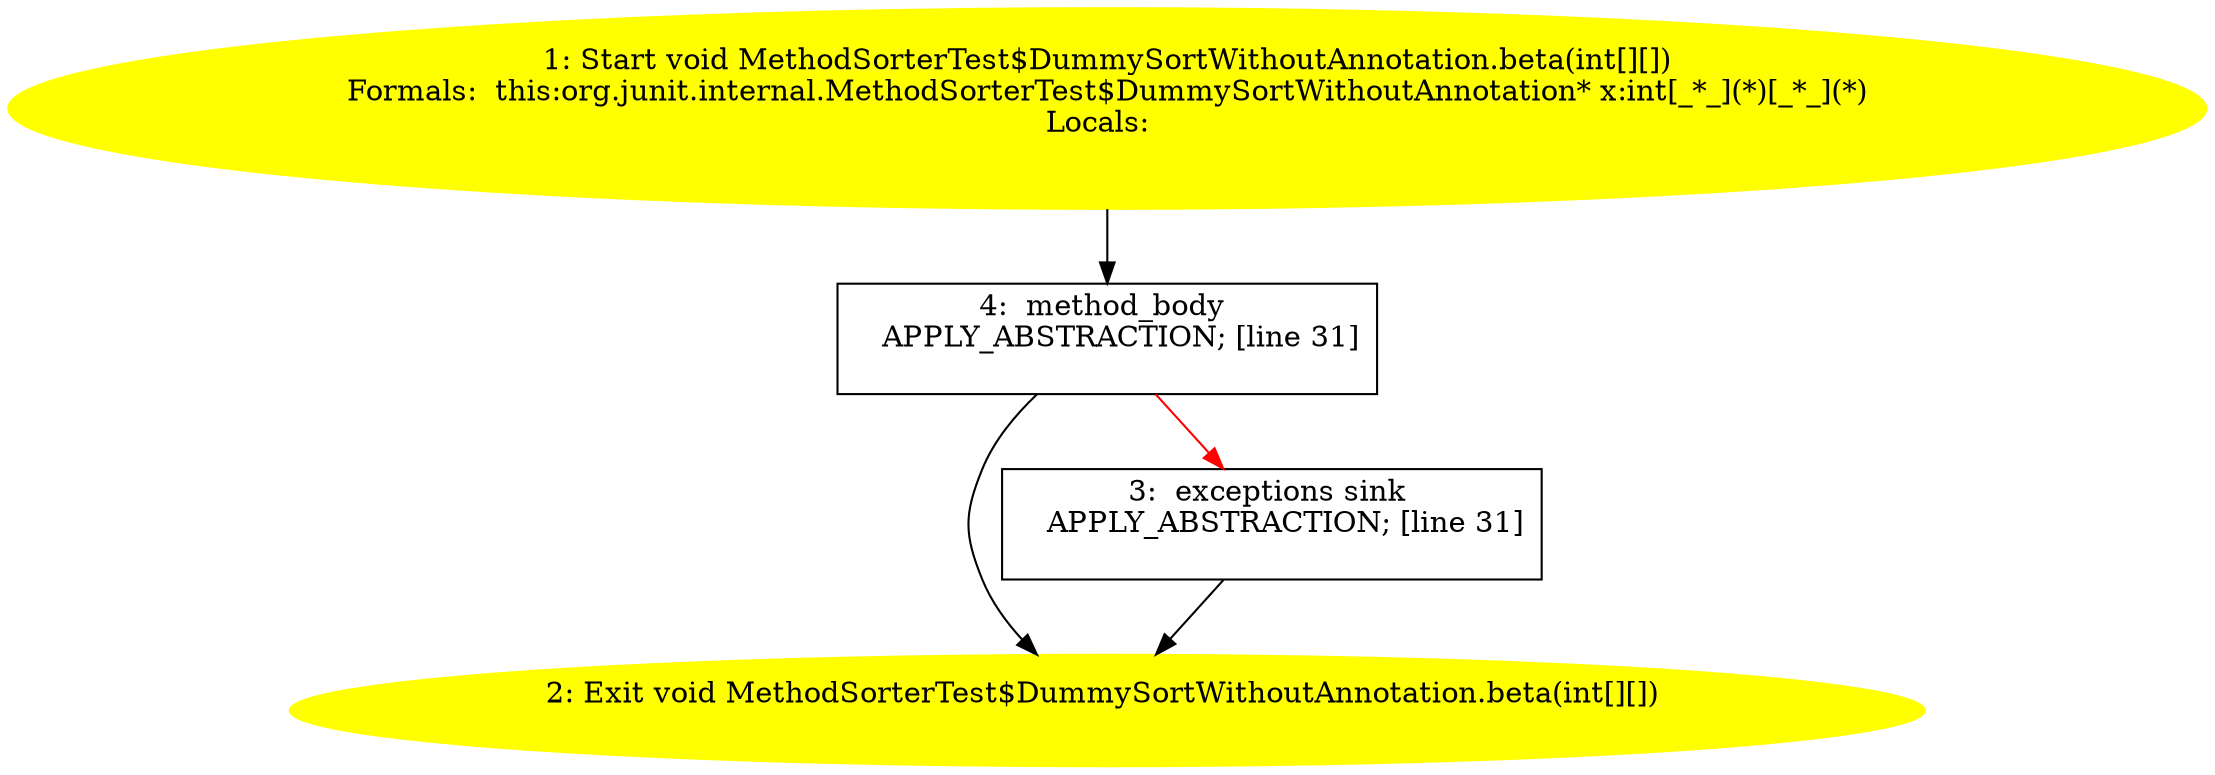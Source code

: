 /* @generated */
digraph cfg {
"org.junit.internal.MethodSorterTest$DummySortWithoutAnnotation.beta(int[][]):void.46a82efdd758bb5d38e5d675b1f7aa51_1" [label="1: Start void MethodSorterTest$DummySortWithoutAnnotation.beta(int[][])\nFormals:  this:org.junit.internal.MethodSorterTest$DummySortWithoutAnnotation* x:int[_*_](*)[_*_](*)\nLocals:  \n  " color=yellow style=filled]
	

	 "org.junit.internal.MethodSorterTest$DummySortWithoutAnnotation.beta(int[][]):void.46a82efdd758bb5d38e5d675b1f7aa51_1" -> "org.junit.internal.MethodSorterTest$DummySortWithoutAnnotation.beta(int[][]):void.46a82efdd758bb5d38e5d675b1f7aa51_4" ;
"org.junit.internal.MethodSorterTest$DummySortWithoutAnnotation.beta(int[][]):void.46a82efdd758bb5d38e5d675b1f7aa51_2" [label="2: Exit void MethodSorterTest$DummySortWithoutAnnotation.beta(int[][]) \n  " color=yellow style=filled]
	

"org.junit.internal.MethodSorterTest$DummySortWithoutAnnotation.beta(int[][]):void.46a82efdd758bb5d38e5d675b1f7aa51_3" [label="3:  exceptions sink \n   APPLY_ABSTRACTION; [line 31]\n " shape="box"]
	

	 "org.junit.internal.MethodSorterTest$DummySortWithoutAnnotation.beta(int[][]):void.46a82efdd758bb5d38e5d675b1f7aa51_3" -> "org.junit.internal.MethodSorterTest$DummySortWithoutAnnotation.beta(int[][]):void.46a82efdd758bb5d38e5d675b1f7aa51_2" ;
"org.junit.internal.MethodSorterTest$DummySortWithoutAnnotation.beta(int[][]):void.46a82efdd758bb5d38e5d675b1f7aa51_4" [label="4:  method_body \n   APPLY_ABSTRACTION; [line 31]\n " shape="box"]
	

	 "org.junit.internal.MethodSorterTest$DummySortWithoutAnnotation.beta(int[][]):void.46a82efdd758bb5d38e5d675b1f7aa51_4" -> "org.junit.internal.MethodSorterTest$DummySortWithoutAnnotation.beta(int[][]):void.46a82efdd758bb5d38e5d675b1f7aa51_2" ;
	 "org.junit.internal.MethodSorterTest$DummySortWithoutAnnotation.beta(int[][]):void.46a82efdd758bb5d38e5d675b1f7aa51_4" -> "org.junit.internal.MethodSorterTest$DummySortWithoutAnnotation.beta(int[][]):void.46a82efdd758bb5d38e5d675b1f7aa51_3" [color="red" ];
}
